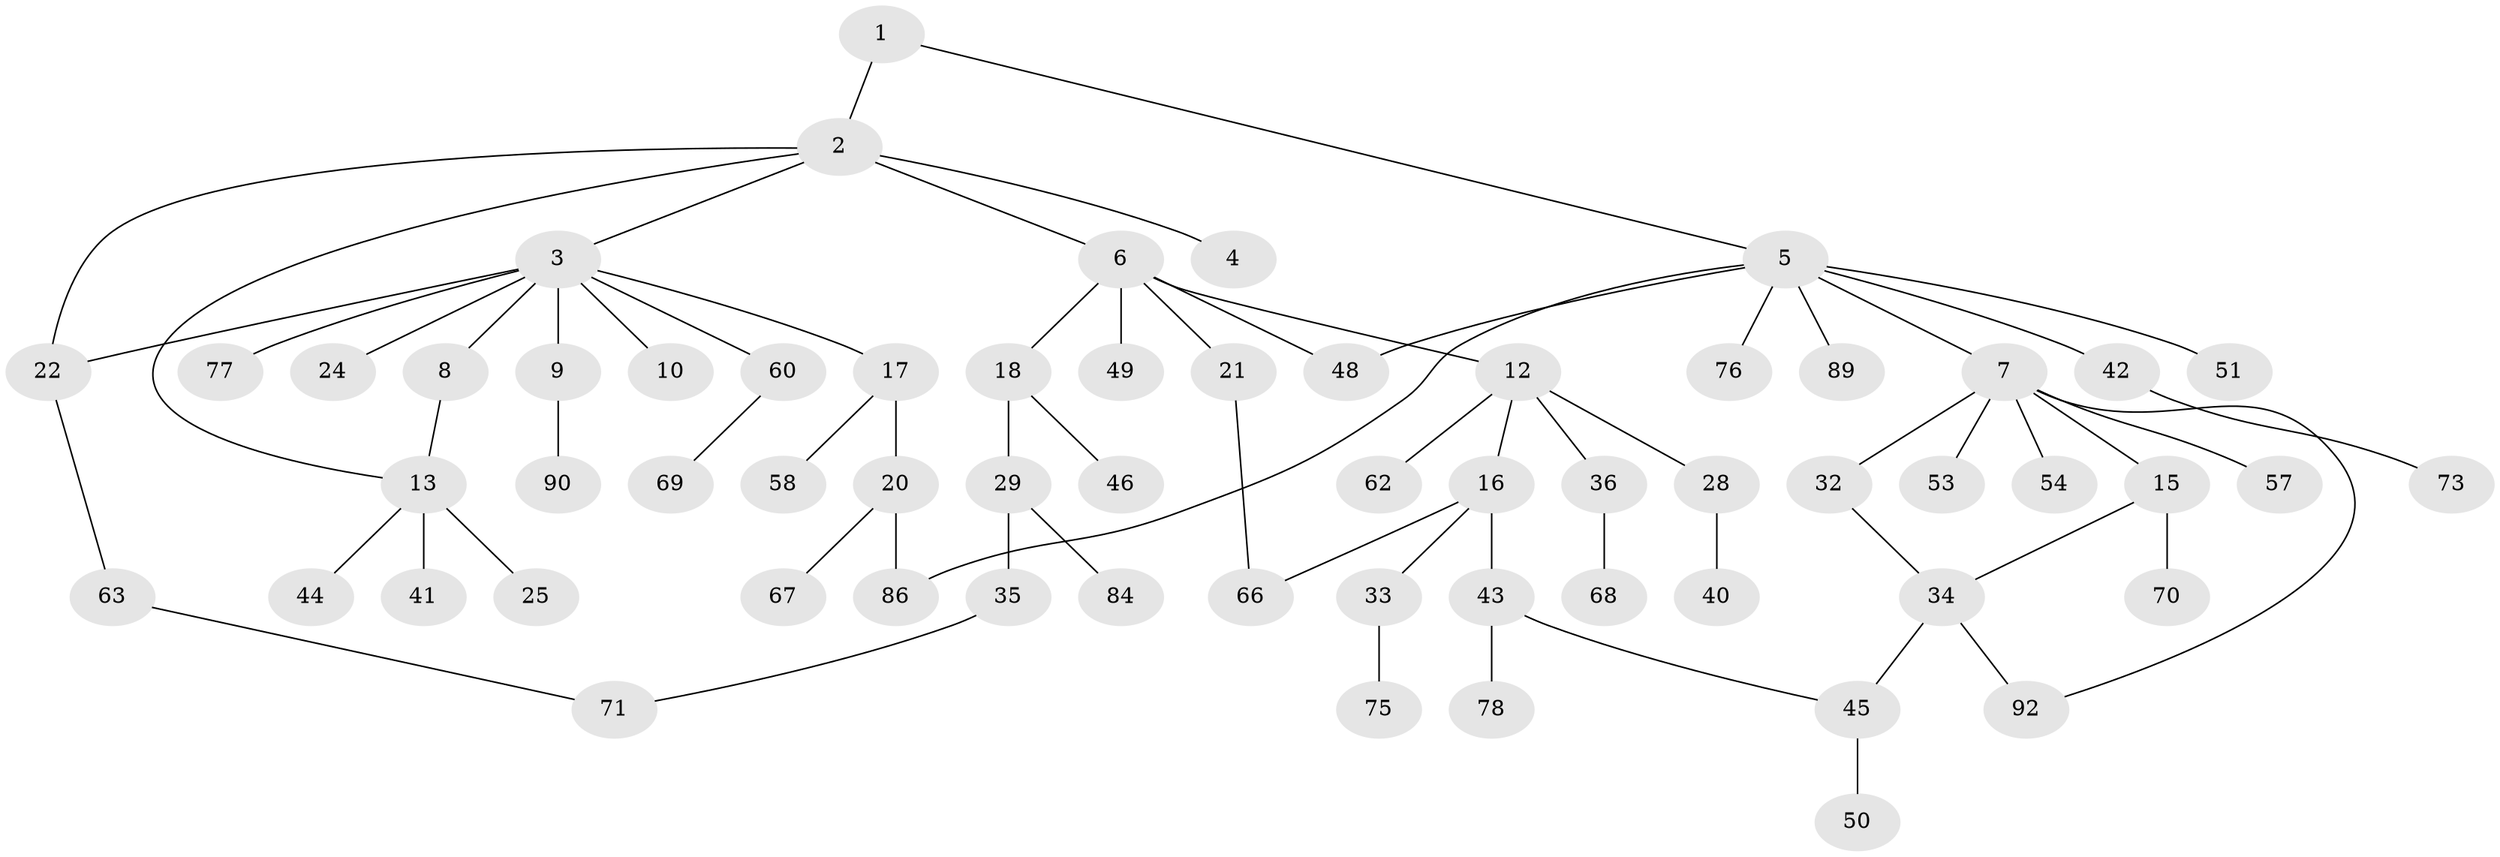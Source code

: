 // original degree distribution, {3: 0.16304347826086957, 6: 0.010869565217391304, 9: 0.010869565217391304, 1: 0.43478260869565216, 4: 0.043478260869565216, 7: 0.021739130434782608, 2: 0.2717391304347826, 5: 0.043478260869565216}
// Generated by graph-tools (version 1.1) at 2025/41/03/06/25 10:41:29]
// undirected, 62 vertices, 70 edges
graph export_dot {
graph [start="1"]
  node [color=gray90,style=filled];
  1 [super="+85"];
  2 [super="+38"];
  3 [super="+26"];
  4;
  5 [super="+23"];
  6 [super="+11"];
  7 [super="+14"];
  8 [super="+80"];
  9 [super="+59"];
  10;
  12;
  13 [super="+74"];
  15 [super="+27"];
  16 [super="+19"];
  17 [super="+31"];
  18;
  20 [super="+47"];
  21 [super="+88"];
  22 [super="+37"];
  24;
  25 [super="+39"];
  28 [super="+55"];
  29 [super="+30"];
  32 [super="+56"];
  33 [super="+52"];
  34 [super="+87"];
  35;
  36 [super="+72"];
  40;
  41;
  42 [super="+91"];
  43 [super="+65"];
  44;
  45 [super="+81"];
  46 [super="+83"];
  48;
  49;
  50;
  51;
  53 [super="+64"];
  54;
  57;
  58;
  60 [super="+61"];
  62 [super="+82"];
  63;
  66 [super="+79"];
  67;
  68;
  69;
  70;
  71;
  73;
  75;
  76;
  77;
  78;
  84;
  86;
  89;
  90;
  92;
  1 -- 2;
  1 -- 5;
  2 -- 3;
  2 -- 4;
  2 -- 6;
  2 -- 13;
  2 -- 22;
  3 -- 8;
  3 -- 9;
  3 -- 10;
  3 -- 17;
  3 -- 22;
  3 -- 24;
  3 -- 60;
  3 -- 77;
  5 -- 7;
  5 -- 48;
  5 -- 51;
  5 -- 86;
  5 -- 89;
  5 -- 42;
  5 -- 76;
  6 -- 21;
  6 -- 48;
  6 -- 49;
  6 -- 18;
  6 -- 12;
  7 -- 15;
  7 -- 32;
  7 -- 53;
  7 -- 54;
  7 -- 57;
  7 -- 92;
  8 -- 13;
  9 -- 90;
  12 -- 16;
  12 -- 28;
  12 -- 36;
  12 -- 62;
  13 -- 25;
  13 -- 41;
  13 -- 44;
  15 -- 34;
  15 -- 70;
  16 -- 33;
  16 -- 43;
  16 -- 66;
  17 -- 20;
  17 -- 58;
  18 -- 29;
  18 -- 46;
  20 -- 86;
  20 -- 67;
  21 -- 66;
  22 -- 63;
  28 -- 40;
  29 -- 35;
  29 -- 84;
  32 -- 34;
  33 -- 75;
  34 -- 45;
  34 -- 92;
  35 -- 71;
  36 -- 68;
  42 -- 73;
  43 -- 78;
  43 -- 45;
  45 -- 50;
  60 -- 69;
  63 -- 71;
}
